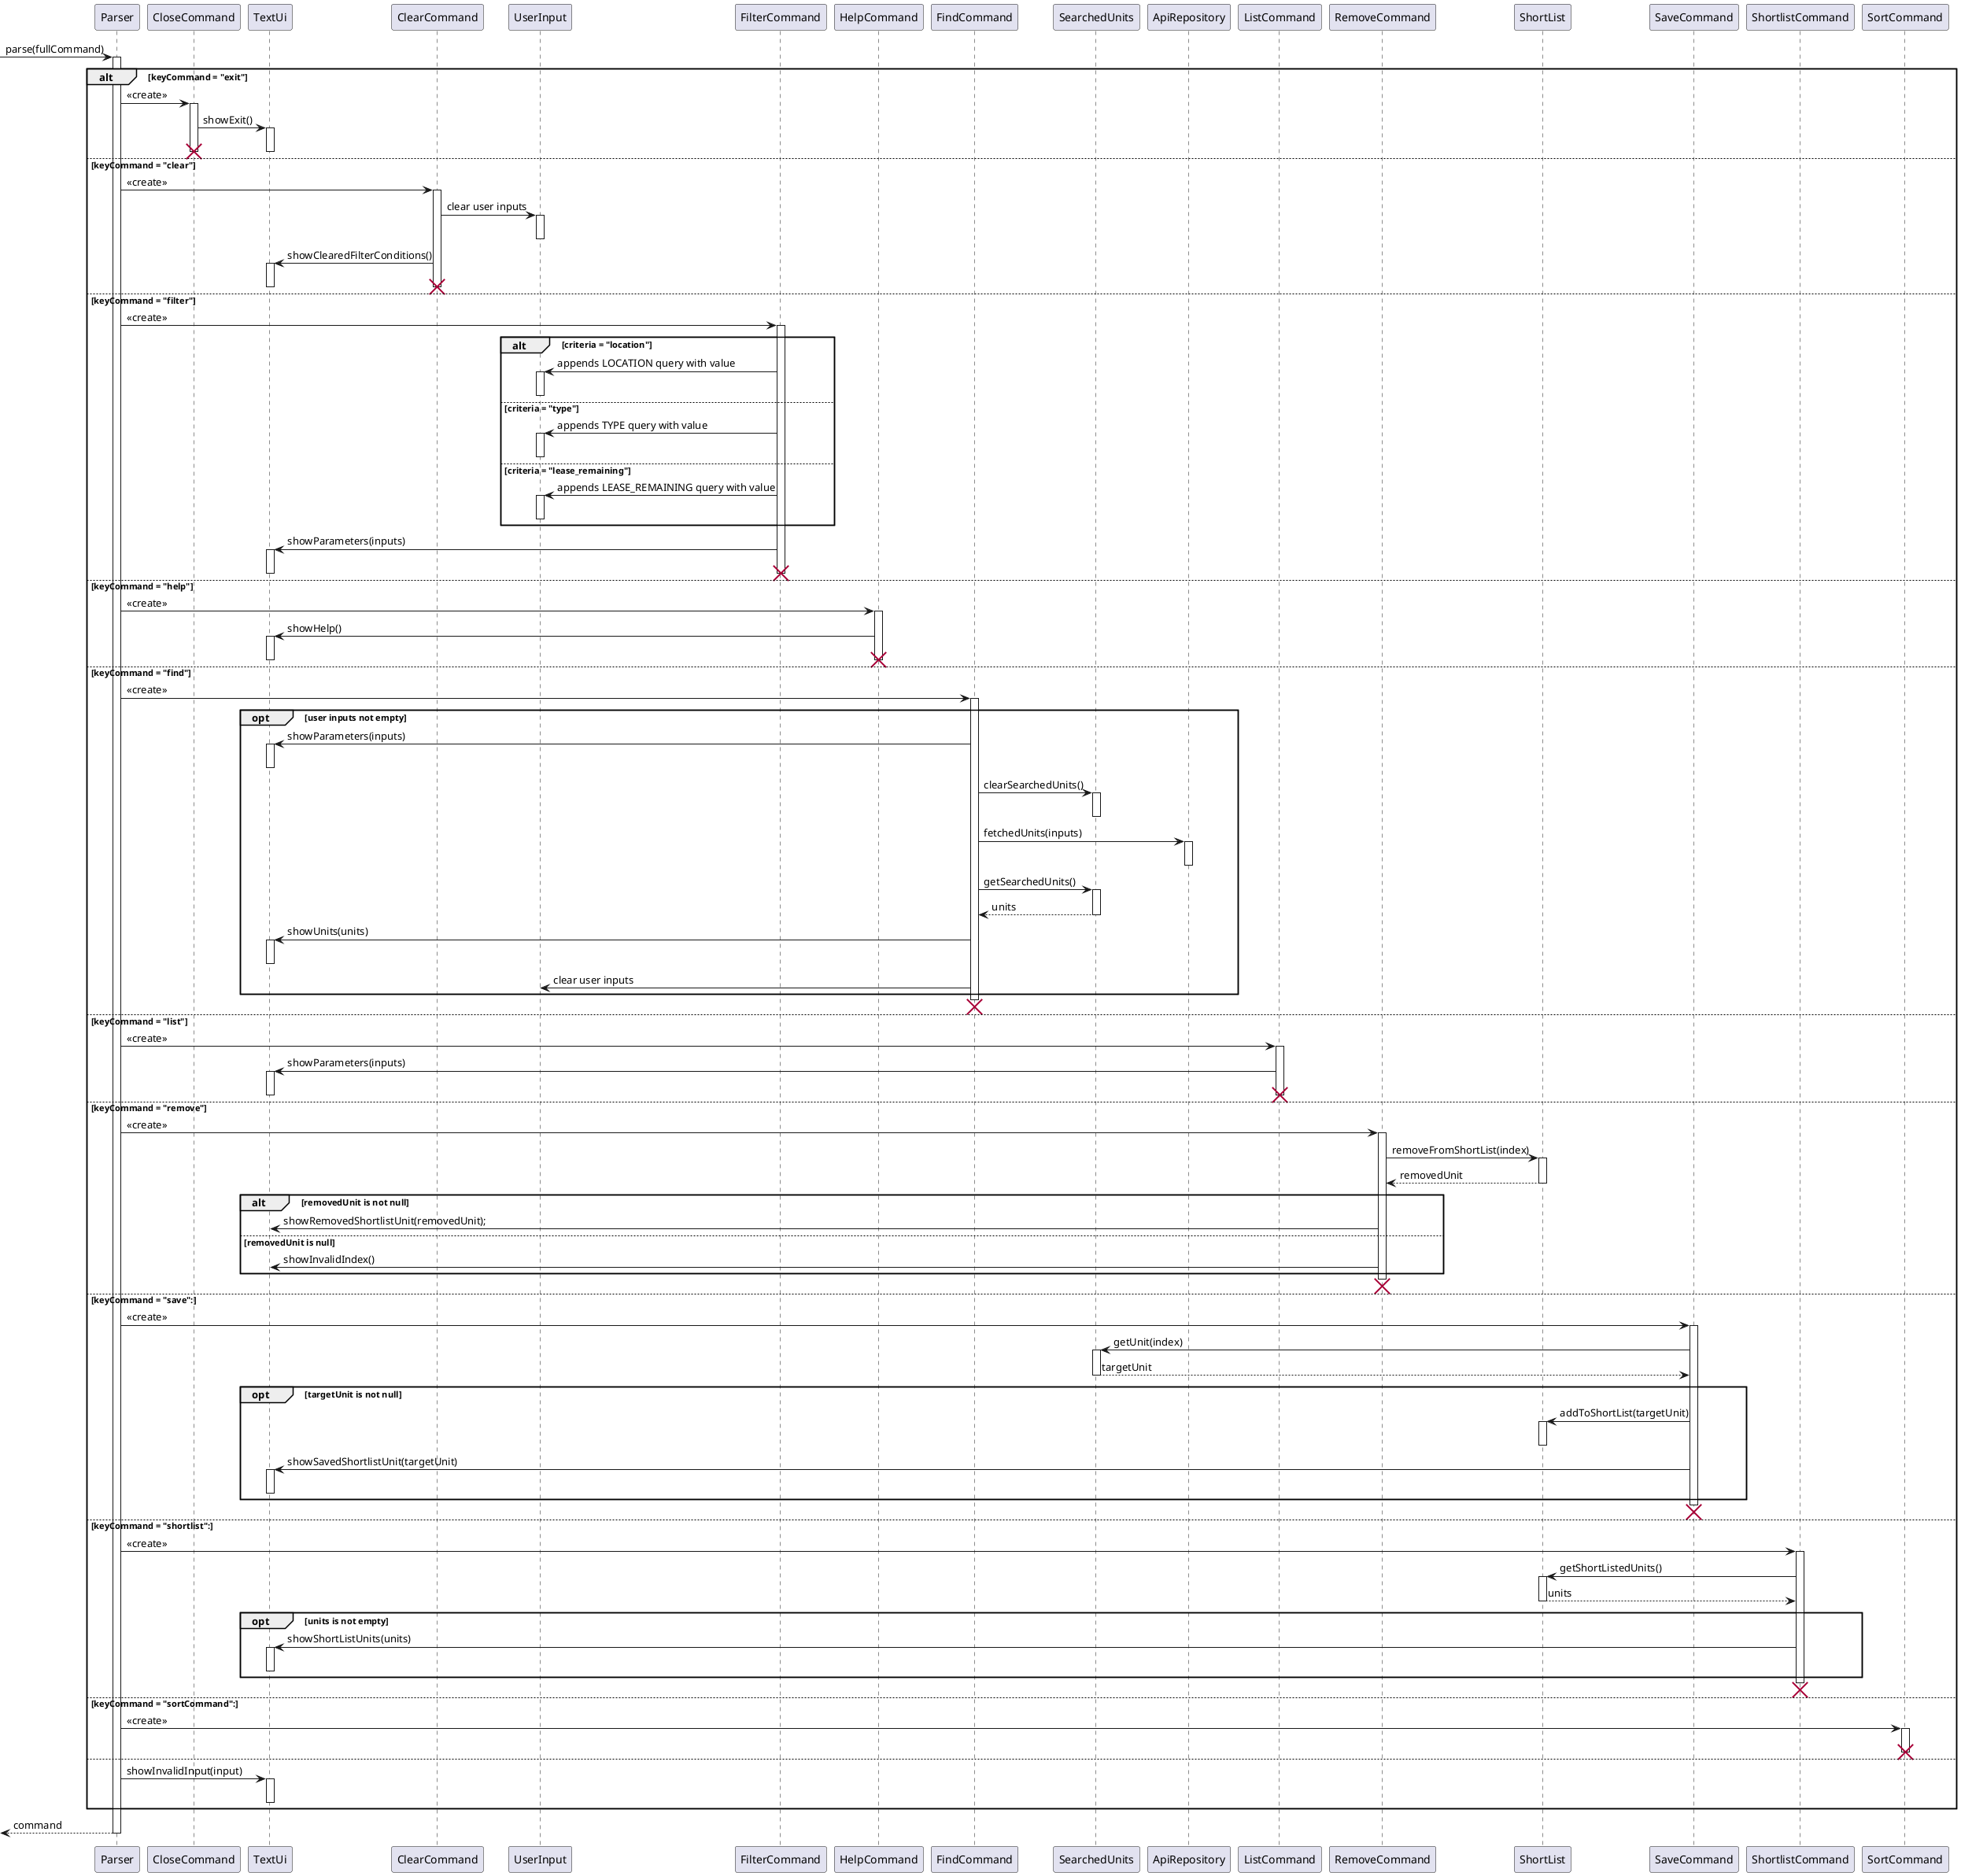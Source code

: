 @startuml
'https://plantuml.com/sequence-diagram

[-> Parser: parse(fullCommand)
activate Parser
    alt keyCommand = "exit"
        Parser -> CloseCommand: <<create>>
        activate CloseCommand
        CloseCommand -> TextUi: showExit()
        activate TextUi
        deactivate TextUi
        destroy CloseCommand
    else keyCommand = "clear"
        Parser -> ClearCommand: <<create>>
        activate ClearCommand
        ClearCommand -> UserInput: clear user inputs
        activate UserInput
        deactivate UserInput
        ClearCommand -> TextUi: showClearedFilterConditions()
        activate TextUi
        deactivate TextUi
        destroy ClearCommand
    else keyCommand = "filter"
        Parser -> FilterCommand: <<create>>
        activate FilterCommand
        alt criteria = "location"
            FilterCommand -> UserInput: appends LOCATION query with value
            activate UserInput
            deactivate UserInput
        else criteria = "type"
            FilterCommand -> UserInput: appends TYPE query with value
            activate UserInput
            deactivate UserInput
        else criteria = "lease_remaining"
            FilterCommand -> UserInput: appends LEASE_REMAINING query with value
            activate UserInput
            deactivate UserInput
        end
        FilterCommand -> TextUi: showParameters(inputs)
        activate TextUi
        deactivate TextUi
        destroy FilterCommand
    else keyCommand = "help"
        Parser -> HelpCommand: <<create>>
        activate HelpCommand
        HelpCommand -> TextUi: showHelp()
        activate TextUi
        deactivate TextUi
        destroy HelpCommand
    else keyCommand = "find"
        Parser -> FindCommand: <<create>>
        activate FindCommand
        opt user inputs not empty
            FindCommand -> TextUi: showParameters(inputs)
            activate TextUi
            deactivate TextUi
            FindCommand -> SearchedUnits: clearSearchedUnits()
            activate SearchedUnits
            deactivate SearchedUnits
            FindCommand -> ApiRepository: fetchedUnits(inputs)
            activate ApiRepository
            deactivate ApiRepository
            FindCommand -> SearchedUnits: getSearchedUnits()
            activate SearchedUnits
            FindCommand <-- SearchedUnits: units
            deactivate SearchedUnits
            FindCommand -> TextUi: showUnits(units)
            activate TextUi
            deactivate TextUi
            FindCommand -> UserInput: clear user inputs
        end
        destroy FindCommand
    else keyCommand = "list"
        Parser -> ListCommand: <<create>>
        activate ListCommand
        ListCommand -> TextUi: showParameters(inputs)
        activate TextUi
        deactivate TextUi
        destroy ListCommand
    else keyCommand = "remove"
        Parser -> RemoveCommand: <<create>>
        activate RemoveCommand
        RemoveCommand -> ShortList: removeFromShortList(index)
        activate ShortList
        ShortList --> RemoveCommand: removedUnit
        deactivate ShortList
        alt removedUnit is not null
            RemoveCommand -> TextUi: showRemovedShortlistUnit(removedUnit);
        else removedUnit is null
            RemoveCommand -> TextUi: showInvalidIndex()
        end
        destroy RemoveCommand
    else keyCommand = "save":
        Parser -> SaveCommand: <<create>>
        activate SaveCommand
        SaveCommand -> SearchedUnits: getUnit(index)
        activate SearchedUnits
        SearchedUnits --> SaveCommand: targetUnit
        deactivate SearchedUnits
        opt targetUnit is not null
            SaveCommand -> ShortList: addToShortList(targetUnit)
            activate ShortList
            deactivate ShortList
            SaveCommand -> TextUi: showSavedShortlistUnit(targetUnit)
            activate TextUi
            deactivate TextUi
        end
        destroy SaveCommand
    else keyCommand = "shortlist":
        Parser -> ShortlistCommand: <<create>>
        activate ShortlistCommand
        ShortlistCommand -> ShortList: getShortListedUnits()
        activate ShortList
        ShortList --> ShortlistCommand: units
        deactivate ShortList
        opt units is not empty
            ShortlistCommand -> TextUi: showShortListUnits(units)
            activate TextUi
            deactivate TextUi
        end
        destroy ShortlistCommand
    else keyCommand = "sortCommand":
        Parser -> SortCommand: <<create>>
        activate SortCommand
        destroy SortCommand
    else
        Parser -> TextUi: showInvalidInput(input)
        activate TextUi
        deactivate TextUi
    end
[<-- Parser: command
deactivate Parser
@enduml